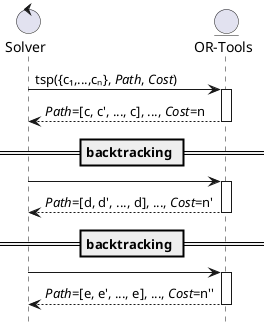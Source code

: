 @startuml
hide footbox

control Solver
entity "OR-Tools" as G

Solver -> G: tsp({c₁,...,cₙ}, //Path//, //Cost//)
activate G
G --> Solver: //Path//=[c, c', ..., c], ..., //Cost//=n
deactivate G

== backtracking ==

Solver -> G
activate G
G --> Solver: //Path//=[d, d', ..., d], ..., //Cost//=n'
deactivate G


== backtracking ==

Solver -> G
activate G
G --> Solver: //Path//=[e, e', ..., e], ..., //Cost//=n''
deactivate G
@enduml